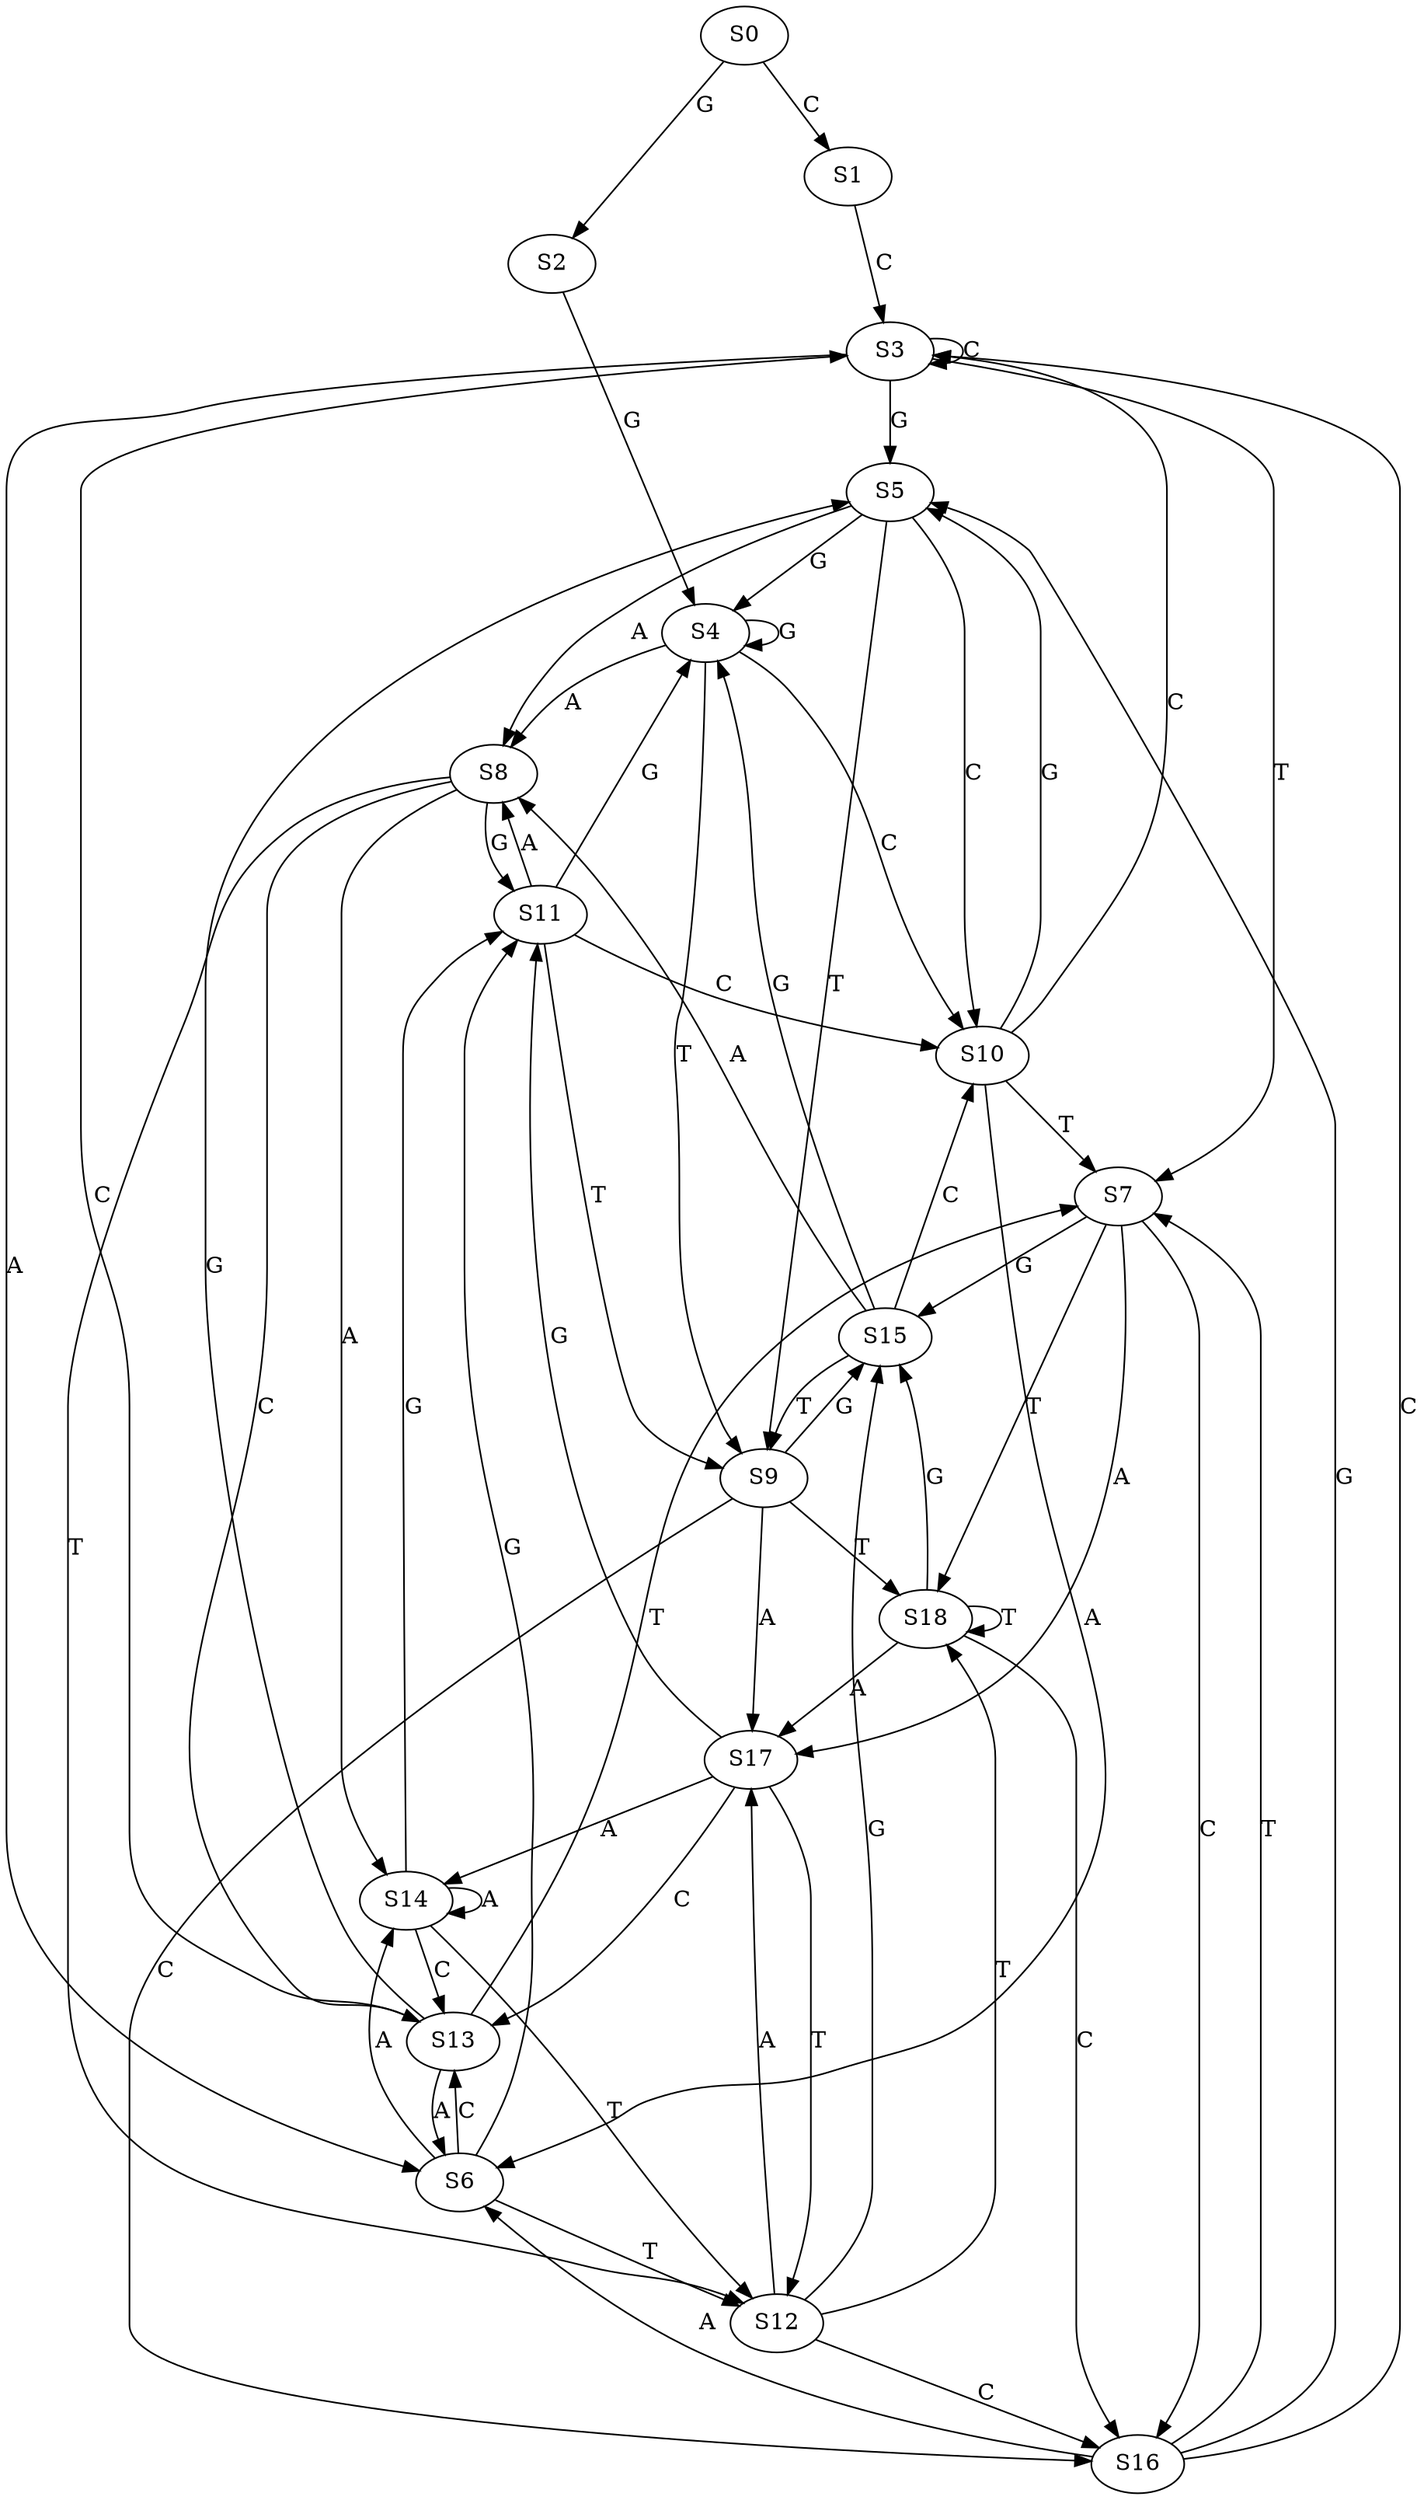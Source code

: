 strict digraph  {
	S0 -> S1 [ label = C ];
	S0 -> S2 [ label = G ];
	S1 -> S3 [ label = C ];
	S2 -> S4 [ label = G ];
	S3 -> S5 [ label = G ];
	S3 -> S3 [ label = C ];
	S3 -> S6 [ label = A ];
	S3 -> S7 [ label = T ];
	S4 -> S8 [ label = A ];
	S4 -> S9 [ label = T ];
	S4 -> S4 [ label = G ];
	S4 -> S10 [ label = C ];
	S5 -> S4 [ label = G ];
	S5 -> S9 [ label = T ];
	S5 -> S8 [ label = A ];
	S5 -> S10 [ label = C ];
	S6 -> S11 [ label = G ];
	S6 -> S12 [ label = T ];
	S6 -> S13 [ label = C ];
	S6 -> S14 [ label = A ];
	S7 -> S15 [ label = G ];
	S7 -> S16 [ label = C ];
	S7 -> S17 [ label = A ];
	S7 -> S18 [ label = T ];
	S8 -> S11 [ label = G ];
	S8 -> S14 [ label = A ];
	S8 -> S13 [ label = C ];
	S8 -> S12 [ label = T ];
	S9 -> S17 [ label = A ];
	S9 -> S16 [ label = C ];
	S9 -> S15 [ label = G ];
	S9 -> S18 [ label = T ];
	S10 -> S3 [ label = C ];
	S10 -> S7 [ label = T ];
	S10 -> S5 [ label = G ];
	S10 -> S6 [ label = A ];
	S11 -> S9 [ label = T ];
	S11 -> S4 [ label = G ];
	S11 -> S8 [ label = A ];
	S11 -> S10 [ label = C ];
	S12 -> S17 [ label = A ];
	S12 -> S16 [ label = C ];
	S12 -> S18 [ label = T ];
	S12 -> S15 [ label = G ];
	S13 -> S6 [ label = A ];
	S13 -> S7 [ label = T ];
	S13 -> S3 [ label = C ];
	S13 -> S5 [ label = G ];
	S14 -> S12 [ label = T ];
	S14 -> S13 [ label = C ];
	S14 -> S11 [ label = G ];
	S14 -> S14 [ label = A ];
	S15 -> S8 [ label = A ];
	S15 -> S9 [ label = T ];
	S15 -> S10 [ label = C ];
	S15 -> S4 [ label = G ];
	S16 -> S7 [ label = T ];
	S16 -> S5 [ label = G ];
	S16 -> S3 [ label = C ];
	S16 -> S6 [ label = A ];
	S17 -> S11 [ label = G ];
	S17 -> S12 [ label = T ];
	S17 -> S14 [ label = A ];
	S17 -> S13 [ label = C ];
	S18 -> S16 [ label = C ];
	S18 -> S15 [ label = G ];
	S18 -> S18 [ label = T ];
	S18 -> S17 [ label = A ];
}
